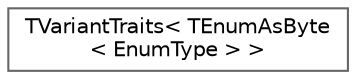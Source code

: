 digraph "Graphical Class Hierarchy"
{
 // INTERACTIVE_SVG=YES
 // LATEX_PDF_SIZE
  bgcolor="transparent";
  edge [fontname=Helvetica,fontsize=10,labelfontname=Helvetica,labelfontsize=10];
  node [fontname=Helvetica,fontsize=10,shape=box,height=0.2,width=0.4];
  rankdir="LR";
  Node0 [id="Node000000",label="TVariantTraits\< TEnumAsByte\l\< EnumType \> \>",height=0.2,width=0.4,color="grey40", fillcolor="white", style="filled",URL="$d2/d1b/structTVariantTraits_3_01TEnumAsByte_3_01EnumType_01_4_01_4.html",tooltip="Implements variant type traits for enumeration types."];
}
